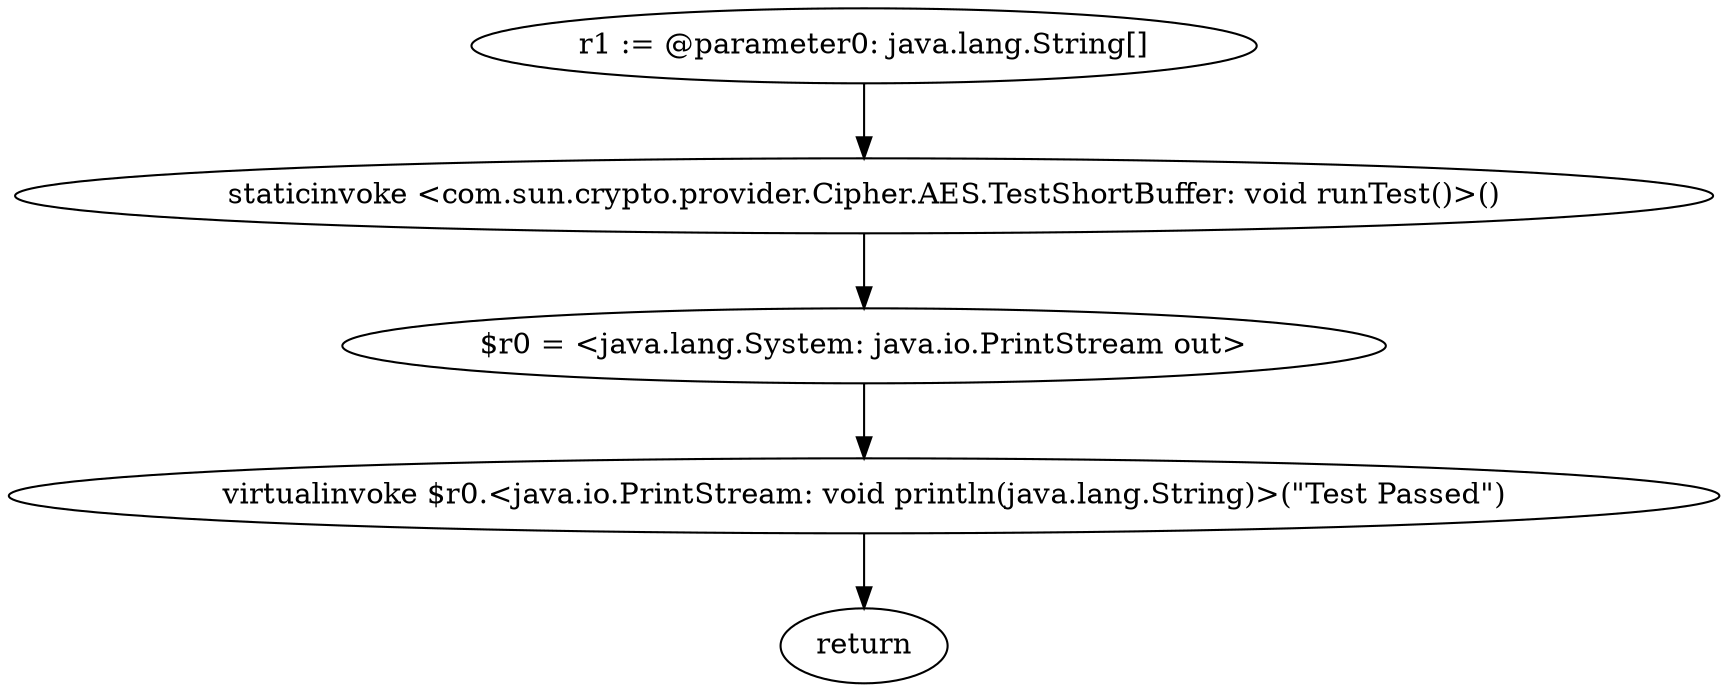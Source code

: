 digraph "unitGraph" {
    "r1 := @parameter0: java.lang.String[]"
    "staticinvoke <com.sun.crypto.provider.Cipher.AES.TestShortBuffer: void runTest()>()"
    "$r0 = <java.lang.System: java.io.PrintStream out>"
    "virtualinvoke $r0.<java.io.PrintStream: void println(java.lang.String)>(\"Test Passed\")"
    "return"
    "r1 := @parameter0: java.lang.String[]"->"staticinvoke <com.sun.crypto.provider.Cipher.AES.TestShortBuffer: void runTest()>()";
    "staticinvoke <com.sun.crypto.provider.Cipher.AES.TestShortBuffer: void runTest()>()"->"$r0 = <java.lang.System: java.io.PrintStream out>";
    "$r0 = <java.lang.System: java.io.PrintStream out>"->"virtualinvoke $r0.<java.io.PrintStream: void println(java.lang.String)>(\"Test Passed\")";
    "virtualinvoke $r0.<java.io.PrintStream: void println(java.lang.String)>(\"Test Passed\")"->"return";
}
